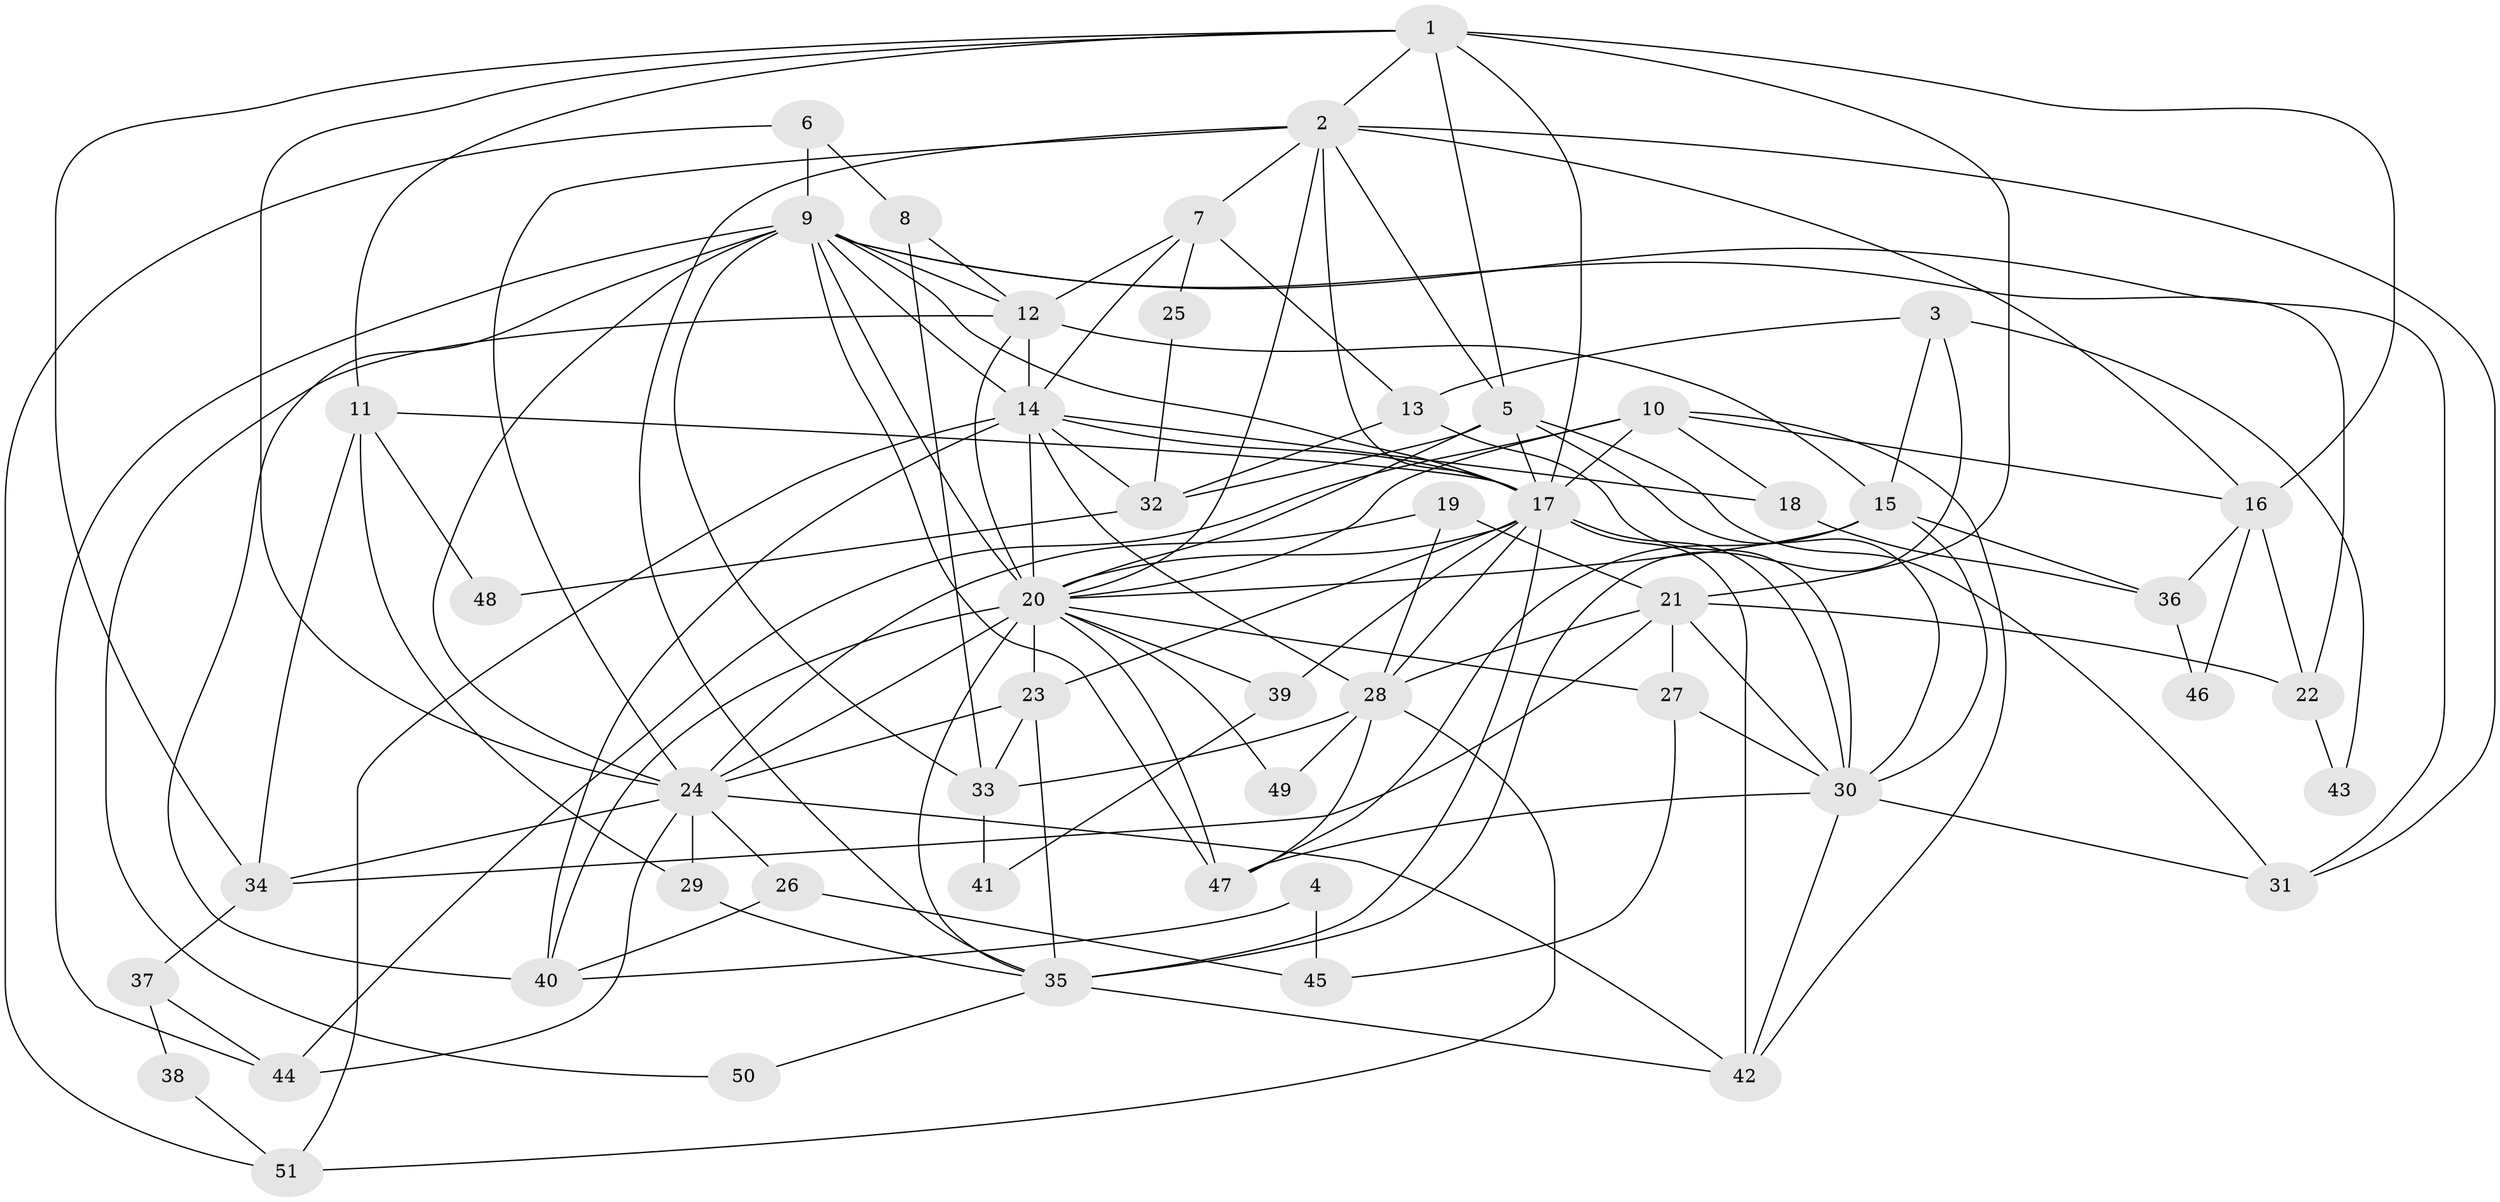 // original degree distribution, {3: 0.2647058823529412, 2: 0.1568627450980392, 6: 0.08823529411764706, 5: 0.22549019607843138, 7: 0.058823529411764705, 4: 0.20588235294117646}
// Generated by graph-tools (version 1.1) at 2025/36/03/09/25 02:36:27]
// undirected, 51 vertices, 133 edges
graph export_dot {
graph [start="1"]
  node [color=gray90,style=filled];
  1;
  2;
  3;
  4;
  5;
  6;
  7;
  8;
  9;
  10;
  11;
  12;
  13;
  14;
  15;
  16;
  17;
  18;
  19;
  20;
  21;
  22;
  23;
  24;
  25;
  26;
  27;
  28;
  29;
  30;
  31;
  32;
  33;
  34;
  35;
  36;
  37;
  38;
  39;
  40;
  41;
  42;
  43;
  44;
  45;
  46;
  47;
  48;
  49;
  50;
  51;
  1 -- 2 [weight=1.0];
  1 -- 5 [weight=1.0];
  1 -- 11 [weight=1.0];
  1 -- 16 [weight=1.0];
  1 -- 17 [weight=1.0];
  1 -- 21 [weight=1.0];
  1 -- 24 [weight=1.0];
  1 -- 34 [weight=1.0];
  2 -- 5 [weight=1.0];
  2 -- 7 [weight=2.0];
  2 -- 16 [weight=1.0];
  2 -- 17 [weight=1.0];
  2 -- 20 [weight=1.0];
  2 -- 24 [weight=1.0];
  2 -- 31 [weight=1.0];
  2 -- 35 [weight=1.0];
  3 -- 13 [weight=1.0];
  3 -- 15 [weight=1.0];
  3 -- 35 [weight=2.0];
  3 -- 43 [weight=1.0];
  4 -- 40 [weight=1.0];
  4 -- 45 [weight=1.0];
  5 -- 17 [weight=1.0];
  5 -- 20 [weight=2.0];
  5 -- 30 [weight=1.0];
  5 -- 31 [weight=1.0];
  5 -- 32 [weight=1.0];
  6 -- 8 [weight=1.0];
  6 -- 9 [weight=1.0];
  6 -- 51 [weight=1.0];
  7 -- 12 [weight=1.0];
  7 -- 13 [weight=1.0];
  7 -- 14 [weight=1.0];
  7 -- 25 [weight=1.0];
  8 -- 12 [weight=1.0];
  8 -- 33 [weight=1.0];
  9 -- 12 [weight=1.0];
  9 -- 14 [weight=1.0];
  9 -- 17 [weight=3.0];
  9 -- 20 [weight=1.0];
  9 -- 22 [weight=1.0];
  9 -- 24 [weight=2.0];
  9 -- 31 [weight=1.0];
  9 -- 33 [weight=1.0];
  9 -- 40 [weight=1.0];
  9 -- 44 [weight=1.0];
  9 -- 47 [weight=1.0];
  10 -- 16 [weight=1.0];
  10 -- 17 [weight=1.0];
  10 -- 18 [weight=1.0];
  10 -- 20 [weight=1.0];
  10 -- 42 [weight=1.0];
  10 -- 44 [weight=2.0];
  11 -- 17 [weight=1.0];
  11 -- 29 [weight=1.0];
  11 -- 34 [weight=1.0];
  11 -- 48 [weight=1.0];
  12 -- 14 [weight=1.0];
  12 -- 15 [weight=1.0];
  12 -- 20 [weight=1.0];
  12 -- 50 [weight=1.0];
  13 -- 30 [weight=1.0];
  13 -- 32 [weight=1.0];
  14 -- 17 [weight=1.0];
  14 -- 18 [weight=1.0];
  14 -- 20 [weight=1.0];
  14 -- 28 [weight=1.0];
  14 -- 32 [weight=1.0];
  14 -- 40 [weight=1.0];
  14 -- 51 [weight=1.0];
  15 -- 20 [weight=1.0];
  15 -- 30 [weight=1.0];
  15 -- 36 [weight=1.0];
  15 -- 47 [weight=1.0];
  16 -- 22 [weight=1.0];
  16 -- 36 [weight=1.0];
  16 -- 46 [weight=1.0];
  17 -- 20 [weight=1.0];
  17 -- 23 [weight=1.0];
  17 -- 28 [weight=1.0];
  17 -- 30 [weight=5.0];
  17 -- 35 [weight=1.0];
  17 -- 39 [weight=1.0];
  17 -- 42 [weight=1.0];
  18 -- 36 [weight=1.0];
  19 -- 21 [weight=1.0];
  19 -- 24 [weight=1.0];
  19 -- 28 [weight=1.0];
  20 -- 23 [weight=1.0];
  20 -- 24 [weight=2.0];
  20 -- 27 [weight=1.0];
  20 -- 35 [weight=1.0];
  20 -- 39 [weight=1.0];
  20 -- 40 [weight=1.0];
  20 -- 47 [weight=1.0];
  20 -- 49 [weight=1.0];
  21 -- 22 [weight=1.0];
  21 -- 27 [weight=1.0];
  21 -- 28 [weight=3.0];
  21 -- 30 [weight=1.0];
  21 -- 34 [weight=1.0];
  22 -- 43 [weight=1.0];
  23 -- 24 [weight=1.0];
  23 -- 33 [weight=1.0];
  23 -- 35 [weight=1.0];
  24 -- 26 [weight=1.0];
  24 -- 29 [weight=2.0];
  24 -- 34 [weight=1.0];
  24 -- 42 [weight=1.0];
  24 -- 44 [weight=1.0];
  25 -- 32 [weight=1.0];
  26 -- 40 [weight=1.0];
  26 -- 45 [weight=1.0];
  27 -- 30 [weight=1.0];
  27 -- 45 [weight=1.0];
  28 -- 33 [weight=2.0];
  28 -- 47 [weight=1.0];
  28 -- 49 [weight=1.0];
  28 -- 51 [weight=1.0];
  29 -- 35 [weight=1.0];
  30 -- 31 [weight=1.0];
  30 -- 42 [weight=1.0];
  30 -- 47 [weight=1.0];
  32 -- 48 [weight=1.0];
  33 -- 41 [weight=1.0];
  34 -- 37 [weight=1.0];
  35 -- 42 [weight=1.0];
  35 -- 50 [weight=1.0];
  36 -- 46 [weight=1.0];
  37 -- 38 [weight=1.0];
  37 -- 44 [weight=1.0];
  38 -- 51 [weight=1.0];
  39 -- 41 [weight=1.0];
}
